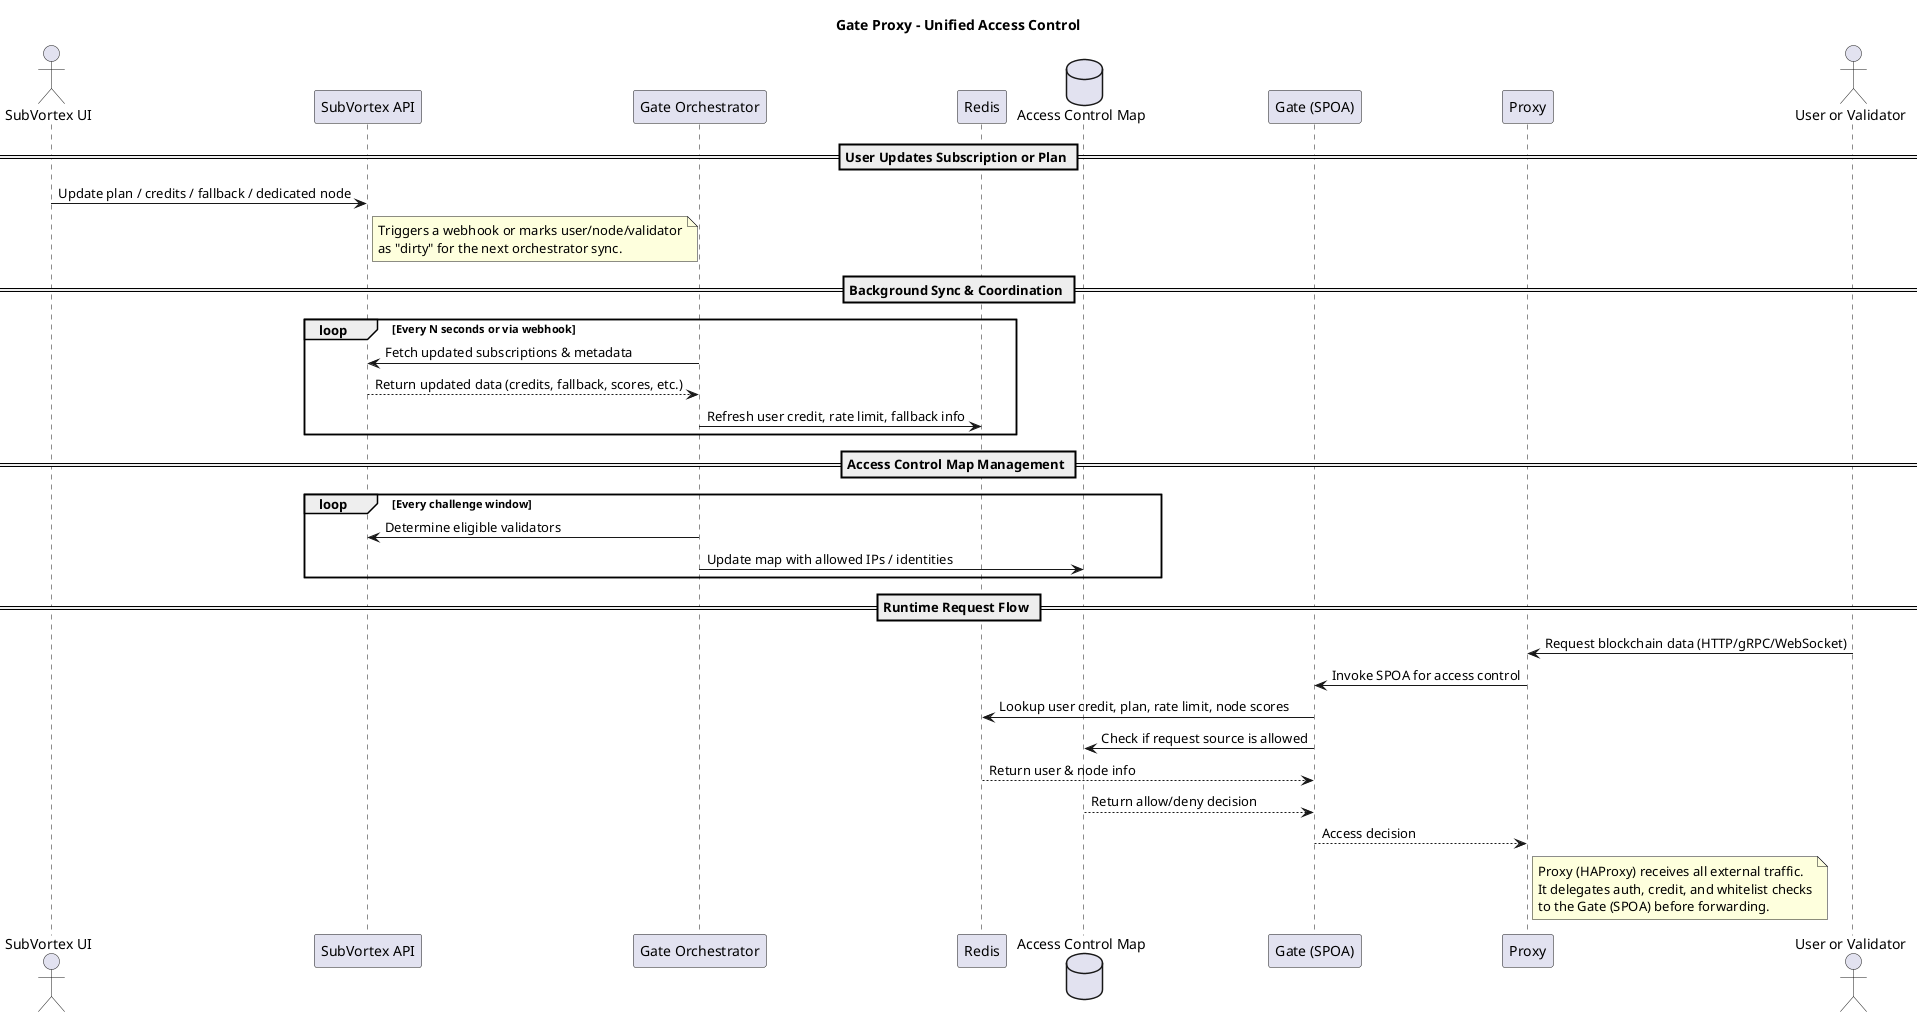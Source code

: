 @startuml
title Gate Proxy – Unified Access Control

actor "SubVortex UI" as UI
participant "SubVortex API" as CentralAPI
participant "Gate Orchestrator" as Orchestrator
participant "Redis" as Redis
database "Access Control Map" as AccessMap
participant "Gate (SPOA)" as Gate
participant "Proxy" as Proxy

== User Updates Subscription or Plan ==

UI -> CentralAPI : Update plan / credits / fallback / dedicated node

note right of CentralAPI
Triggers a webhook or marks user/node/validator
as "dirty" for the next orchestrator sync.
end note

== Background Sync & Coordination ==

loop Every N seconds or via webhook
    Orchestrator -> CentralAPI : Fetch updated subscriptions & metadata
    CentralAPI --> Orchestrator : Return updated data (credits, fallback, scores, etc.)

    Orchestrator -> Redis : Refresh user credit, rate limit, fallback info
end

== Access Control Map Management ==

loop Every challenge window
    Orchestrator -> CentralAPI : Determine eligible validators
    Orchestrator -> AccessMap : Update map with allowed IPs / identities
end

== Runtime Request Flow ==

actor "User or Validator" as Actor

Actor -> Proxy : Request blockchain data (HTTP/gRPC/WebSocket)

Proxy -> Gate : Invoke SPOA for access control

Gate -> Redis : Lookup user credit, plan, rate limit, node scores
Gate -> AccessMap : Check if request source is allowed
Redis --> Gate : Return user & node info
AccessMap --> Gate : Return allow/deny decision

Gate --> Proxy : Access decision

note right of Proxy
Proxy (HAProxy) receives all external traffic.
It delegates auth, credit, and whitelist checks
to the Gate (SPOA) before forwarding.
end note

@enduml
